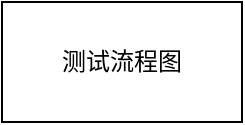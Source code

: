 <mxfile version="13.10.0" type="github"><diagram id="JM7cQUW0ul7D92WcdHOL" name="Page-1"><mxGraphModel dx="782" dy="1606" grid="1" gridSize="10" guides="1" tooltips="1" connect="1" arrows="1" fold="1" page="1" pageScale="1" pageWidth="827" pageHeight="1169" math="0" shadow="0"><root><mxCell id="0"/><mxCell id="1" parent="0"/><mxCell id="oeJUkNGhphYXc_wxUoRG-2" value="测试流程图" style="rounded=0;whiteSpace=wrap;html=1;" parent="1" vertex="1"><mxGeometry x="220" y="-340" width="120" height="60" as="geometry"/></mxCell></root></mxGraphModel></diagram></mxfile>